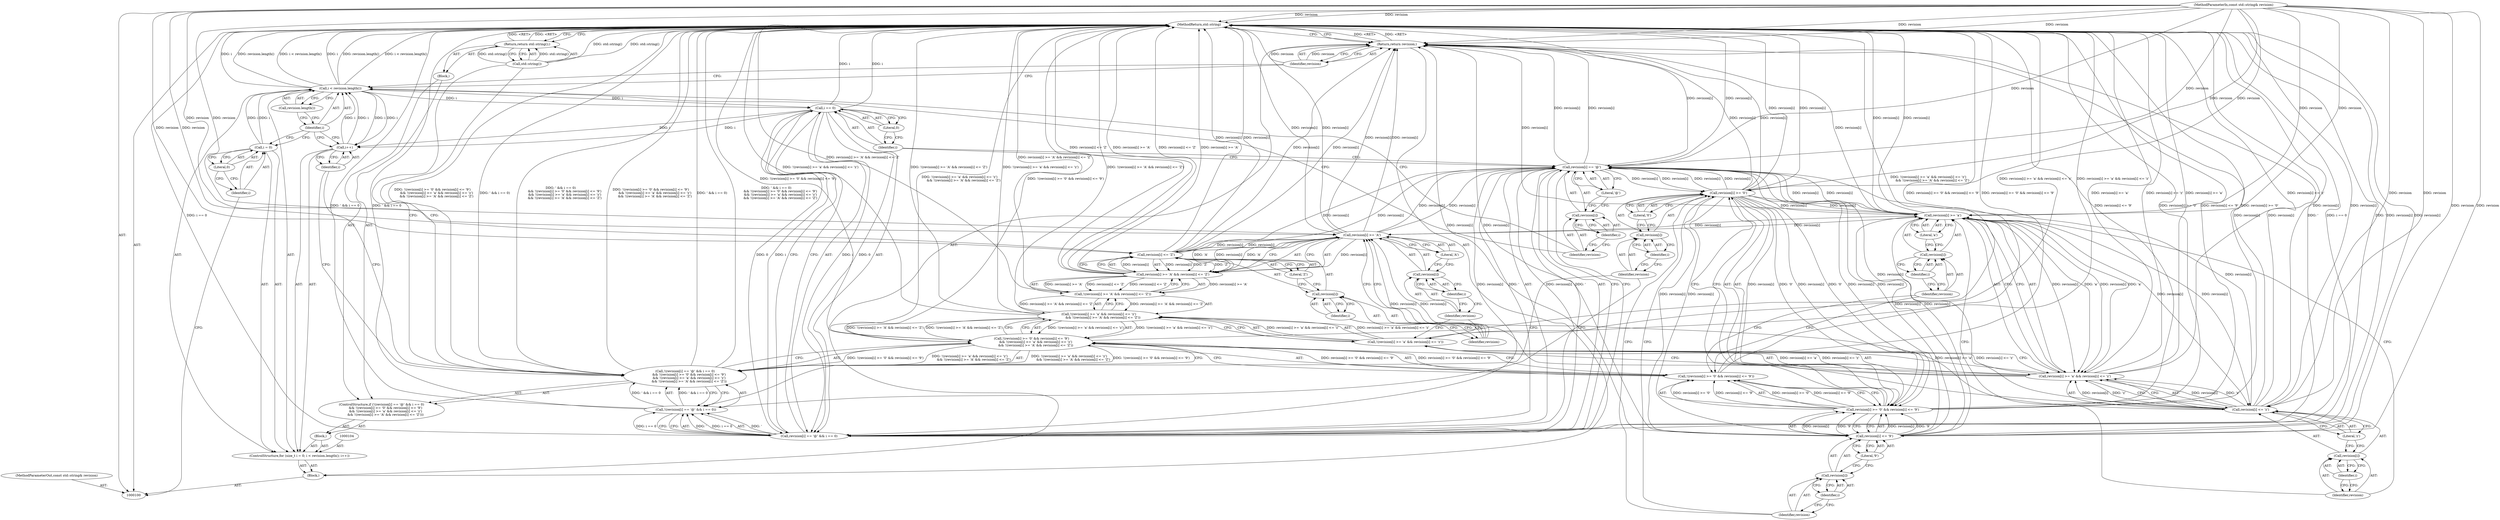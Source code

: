 digraph "1_Chrome_eea3300239f0b53e172a320eb8de59d0bea65f27_12" {
"1000169" [label="(MethodReturn,std::string)"];
"1000101" [label="(MethodParameterIn,const std::string& revision)"];
"1000226" [label="(MethodParameterOut,const std::string& revision)"];
"1000102" [label="(Block,)"];
"1000167" [label="(Return,return revision;)"];
"1000168" [label="(Identifier,revision)"];
"1000105" [label="(Call,i = 0)"];
"1000106" [label="(Identifier,i)"];
"1000107" [label="(Literal,0)"];
"1000103" [label="(ControlStructure,for (size_t i = 0; i < revision.length(); i++))"];
"1000108" [label="(Call,i < revision.length())"];
"1000109" [label="(Identifier,i)"];
"1000110" [label="(Call,revision.length())"];
"1000111" [label="(Call,i++)"];
"1000112" [label="(Identifier,i)"];
"1000113" [label="(Block,)"];
"1000117" [label="(Call,revision[i] == '@' && i == 0)"];
"1000118" [label="(Call,revision[i] == '@')"];
"1000119" [label="(Call,revision[i])"];
"1000120" [label="(Identifier,revision)"];
"1000121" [label="(Identifier,i)"];
"1000122" [label="(Literal,'@')"];
"1000123" [label="(Call,i == 0)"];
"1000124" [label="(Identifier,i)"];
"1000125" [label="(Literal,0)"];
"1000114" [label="(ControlStructure,if (!(revision[i] == '@' && i == 0)\n        && !(revision[i] >= '0' && revision[i] <= '9')\n        && !(revision[i] >= 'a' && revision[i] <= 'z')\n        && !(revision[i] >= 'A' && revision[i] <= 'Z')))"];
"1000115" [label="(Call,!(revision[i] == '@' && i == 0)\n        && !(revision[i] >= '0' && revision[i] <= '9')\n        && !(revision[i] >= 'a' && revision[i] <= 'z')\n        && !(revision[i] >= 'A' && revision[i] <= 'Z'))"];
"1000116" [label="(Call,!(revision[i] == '@' && i == 0))"];
"1000126" [label="(Call,!(revision[i] >= '0' && revision[i] <= '9')\n        && !(revision[i] >= 'a' && revision[i] <= 'z')\n        && !(revision[i] >= 'A' && revision[i] <= 'Z'))"];
"1000127" [label="(Call,!(revision[i] >= '0' && revision[i] <= '9'))"];
"1000128" [label="(Call,revision[i] >= '0' && revision[i] <= '9')"];
"1000129" [label="(Call,revision[i] >= '0')"];
"1000130" [label="(Call,revision[i])"];
"1000131" [label="(Identifier,revision)"];
"1000132" [label="(Identifier,i)"];
"1000133" [label="(Literal,'0')"];
"1000134" [label="(Call,revision[i] <= '9')"];
"1000135" [label="(Call,revision[i])"];
"1000136" [label="(Identifier,revision)"];
"1000137" [label="(Identifier,i)"];
"1000138" [label="(Literal,'9')"];
"1000139" [label="(Call,!(revision[i] >= 'a' && revision[i] <= 'z')\n        && !(revision[i] >= 'A' && revision[i] <= 'Z'))"];
"1000140" [label="(Call,!(revision[i] >= 'a' && revision[i] <= 'z'))"];
"1000141" [label="(Call,revision[i] >= 'a' && revision[i] <= 'z')"];
"1000142" [label="(Call,revision[i] >= 'a')"];
"1000143" [label="(Call,revision[i])"];
"1000144" [label="(Identifier,revision)"];
"1000145" [label="(Identifier,i)"];
"1000146" [label="(Literal,'a')"];
"1000147" [label="(Call,revision[i] <= 'z')"];
"1000148" [label="(Call,revision[i])"];
"1000149" [label="(Identifier,revision)"];
"1000150" [label="(Identifier,i)"];
"1000151" [label="(Literal,'z')"];
"1000152" [label="(Call,!(revision[i] >= 'A' && revision[i] <= 'Z'))"];
"1000153" [label="(Call,revision[i] >= 'A' && revision[i] <= 'Z')"];
"1000154" [label="(Call,revision[i] >= 'A')"];
"1000155" [label="(Call,revision[i])"];
"1000156" [label="(Identifier,revision)"];
"1000157" [label="(Identifier,i)"];
"1000158" [label="(Literal,'A')"];
"1000159" [label="(Call,revision[i] <= 'Z')"];
"1000160" [label="(Call,revision[i])"];
"1000161" [label="(Identifier,revision)"];
"1000162" [label="(Identifier,i)"];
"1000163" [label="(Literal,'Z')"];
"1000164" [label="(Block,)"];
"1000166" [label="(Call,std::string())"];
"1000165" [label="(Return,return std::string();)"];
"1000169" -> "1000100"  [label="AST: "];
"1000169" -> "1000165"  [label="CFG: "];
"1000169" -> "1000167"  [label="CFG: "];
"1000141" -> "1000169"  [label="DDG: revision[i] >= 'a'"];
"1000141" -> "1000169"  [label="DDG: revision[i] <= 'z'"];
"1000108" -> "1000169"  [label="DDG: i < revision.length()"];
"1000108" -> "1000169"  [label="DDG: i"];
"1000108" -> "1000169"  [label="DDG: revision.length()"];
"1000159" -> "1000169"  [label="DDG: revision[i]"];
"1000115" -> "1000169"  [label="DDG: ' && i == 0)\n        && !(revision[i] >= '0' && revision[i] <= '9')\n        && !(revision[i] >= 'a' && revision[i] <= 'z')\n        && !(revision[i] >= 'A' && revision[i] <= 'Z')"];
"1000115" -> "1000169"  [label="DDG: !(revision[i] >= '0' && revision[i] <= '9')\n        && !(revision[i] >= 'a' && revision[i] <= 'z')\n        && !(revision[i] >= 'A' && revision[i] <= 'Z')"];
"1000115" -> "1000169"  [label="DDG: ' && i == 0)"];
"1000147" -> "1000169"  [label="DDG: revision[i]"];
"1000117" -> "1000169"  [label="DDG: '"];
"1000117" -> "1000169"  [label="DDG: i == 0"];
"1000153" -> "1000169"  [label="DDG: revision[i] >= 'A'"];
"1000153" -> "1000169"  [label="DDG: revision[i] <= 'Z'"];
"1000142" -> "1000169"  [label="DDG: revision[i]"];
"1000127" -> "1000169"  [label="DDG: revision[i] >= '0' && revision[i] <= '9'"];
"1000118" -> "1000169"  [label="DDG: revision[i]"];
"1000123" -> "1000169"  [label="DDG: i"];
"1000116" -> "1000169"  [label="DDG: ' && i == 0"];
"1000129" -> "1000169"  [label="DDG: revision[i]"];
"1000140" -> "1000169"  [label="DDG: revision[i] >= 'a' && revision[i] <= 'z'"];
"1000126" -> "1000169"  [label="DDG: !(revision[i] >= 'a' && revision[i] <= 'z')\n        && !(revision[i] >= 'A' && revision[i] <= 'Z')"];
"1000126" -> "1000169"  [label="DDG: !(revision[i] >= '0' && revision[i] <= '9')"];
"1000166" -> "1000169"  [label="DDG: std::string()"];
"1000139" -> "1000169"  [label="DDG: !(revision[i] >= 'a' && revision[i] <= 'z')"];
"1000139" -> "1000169"  [label="DDG: !(revision[i] >= 'A' && revision[i] <= 'Z')"];
"1000128" -> "1000169"  [label="DDG: revision[i] >= '0'"];
"1000128" -> "1000169"  [label="DDG: revision[i] <= '9'"];
"1000154" -> "1000169"  [label="DDG: revision[i]"];
"1000152" -> "1000169"  [label="DDG: revision[i] >= 'A' && revision[i] <= 'Z'"];
"1000134" -> "1000169"  [label="DDG: revision[i]"];
"1000101" -> "1000169"  [label="DDG: revision"];
"1000165" -> "1000169"  [label="DDG: <RET>"];
"1000167" -> "1000169"  [label="DDG: <RET>"];
"1000101" -> "1000100"  [label="AST: "];
"1000101" -> "1000169"  [label="DDG: revision"];
"1000101" -> "1000118"  [label="DDG: revision"];
"1000101" -> "1000129"  [label="DDG: revision"];
"1000101" -> "1000134"  [label="DDG: revision"];
"1000101" -> "1000142"  [label="DDG: revision"];
"1000101" -> "1000147"  [label="DDG: revision"];
"1000101" -> "1000154"  [label="DDG: revision"];
"1000101" -> "1000159"  [label="DDG: revision"];
"1000101" -> "1000167"  [label="DDG: revision"];
"1000226" -> "1000100"  [label="AST: "];
"1000102" -> "1000100"  [label="AST: "];
"1000103" -> "1000102"  [label="AST: "];
"1000167" -> "1000102"  [label="AST: "];
"1000167" -> "1000102"  [label="AST: "];
"1000167" -> "1000168"  [label="CFG: "];
"1000168" -> "1000167"  [label="AST: "];
"1000169" -> "1000167"  [label="CFG: "];
"1000167" -> "1000169"  [label="DDG: <RET>"];
"1000168" -> "1000167"  [label="DDG: revision"];
"1000129" -> "1000167"  [label="DDG: revision[i]"];
"1000159" -> "1000167"  [label="DDG: revision[i]"];
"1000154" -> "1000167"  [label="DDG: revision[i]"];
"1000147" -> "1000167"  [label="DDG: revision[i]"];
"1000142" -> "1000167"  [label="DDG: revision[i]"];
"1000118" -> "1000167"  [label="DDG: revision[i]"];
"1000134" -> "1000167"  [label="DDG: revision[i]"];
"1000101" -> "1000167"  [label="DDG: revision"];
"1000168" -> "1000167"  [label="AST: "];
"1000168" -> "1000108"  [label="CFG: "];
"1000167" -> "1000168"  [label="CFG: "];
"1000168" -> "1000167"  [label="DDG: revision"];
"1000105" -> "1000103"  [label="AST: "];
"1000105" -> "1000107"  [label="CFG: "];
"1000106" -> "1000105"  [label="AST: "];
"1000107" -> "1000105"  [label="AST: "];
"1000109" -> "1000105"  [label="CFG: "];
"1000105" -> "1000108"  [label="DDG: i"];
"1000106" -> "1000105"  [label="AST: "];
"1000106" -> "1000100"  [label="CFG: "];
"1000107" -> "1000106"  [label="CFG: "];
"1000107" -> "1000105"  [label="AST: "];
"1000107" -> "1000106"  [label="CFG: "];
"1000105" -> "1000107"  [label="CFG: "];
"1000103" -> "1000102"  [label="AST: "];
"1000104" -> "1000103"  [label="AST: "];
"1000105" -> "1000103"  [label="AST: "];
"1000108" -> "1000103"  [label="AST: "];
"1000111" -> "1000103"  [label="AST: "];
"1000113" -> "1000103"  [label="AST: "];
"1000108" -> "1000103"  [label="AST: "];
"1000108" -> "1000110"  [label="CFG: "];
"1000109" -> "1000108"  [label="AST: "];
"1000110" -> "1000108"  [label="AST: "];
"1000120" -> "1000108"  [label="CFG: "];
"1000168" -> "1000108"  [label="CFG: "];
"1000108" -> "1000169"  [label="DDG: i < revision.length()"];
"1000108" -> "1000169"  [label="DDG: i"];
"1000108" -> "1000169"  [label="DDG: revision.length()"];
"1000111" -> "1000108"  [label="DDG: i"];
"1000105" -> "1000108"  [label="DDG: i"];
"1000108" -> "1000111"  [label="DDG: i"];
"1000108" -> "1000123"  [label="DDG: i"];
"1000109" -> "1000108"  [label="AST: "];
"1000109" -> "1000105"  [label="CFG: "];
"1000109" -> "1000111"  [label="CFG: "];
"1000110" -> "1000109"  [label="CFG: "];
"1000110" -> "1000108"  [label="AST: "];
"1000110" -> "1000109"  [label="CFG: "];
"1000108" -> "1000110"  [label="CFG: "];
"1000111" -> "1000103"  [label="AST: "];
"1000111" -> "1000112"  [label="CFG: "];
"1000112" -> "1000111"  [label="AST: "];
"1000109" -> "1000111"  [label="CFG: "];
"1000111" -> "1000108"  [label="DDG: i"];
"1000108" -> "1000111"  [label="DDG: i"];
"1000123" -> "1000111"  [label="DDG: i"];
"1000112" -> "1000111"  [label="AST: "];
"1000112" -> "1000115"  [label="CFG: "];
"1000111" -> "1000112"  [label="CFG: "];
"1000113" -> "1000103"  [label="AST: "];
"1000114" -> "1000113"  [label="AST: "];
"1000117" -> "1000116"  [label="AST: "];
"1000117" -> "1000118"  [label="CFG: "];
"1000117" -> "1000123"  [label="CFG: "];
"1000118" -> "1000117"  [label="AST: "];
"1000123" -> "1000117"  [label="AST: "];
"1000116" -> "1000117"  [label="CFG: "];
"1000117" -> "1000169"  [label="DDG: '"];
"1000117" -> "1000169"  [label="DDG: i == 0"];
"1000117" -> "1000116"  [label="DDG: '"];
"1000117" -> "1000116"  [label="DDG: i == 0"];
"1000118" -> "1000117"  [label="DDG: revision[i]"];
"1000118" -> "1000117"  [label="DDG: '"];
"1000123" -> "1000117"  [label="DDG: i"];
"1000123" -> "1000117"  [label="DDG: 0"];
"1000118" -> "1000117"  [label="AST: "];
"1000118" -> "1000122"  [label="CFG: "];
"1000119" -> "1000118"  [label="AST: "];
"1000122" -> "1000118"  [label="AST: "];
"1000124" -> "1000118"  [label="CFG: "];
"1000117" -> "1000118"  [label="CFG: "];
"1000118" -> "1000169"  [label="DDG: revision[i]"];
"1000118" -> "1000117"  [label="DDG: revision[i]"];
"1000118" -> "1000117"  [label="DDG: '"];
"1000129" -> "1000118"  [label="DDG: revision[i]"];
"1000159" -> "1000118"  [label="DDG: revision[i]"];
"1000154" -> "1000118"  [label="DDG: revision[i]"];
"1000147" -> "1000118"  [label="DDG: revision[i]"];
"1000142" -> "1000118"  [label="DDG: revision[i]"];
"1000134" -> "1000118"  [label="DDG: revision[i]"];
"1000101" -> "1000118"  [label="DDG: revision"];
"1000118" -> "1000129"  [label="DDG: revision[i]"];
"1000118" -> "1000167"  [label="DDG: revision[i]"];
"1000119" -> "1000118"  [label="AST: "];
"1000119" -> "1000121"  [label="CFG: "];
"1000120" -> "1000119"  [label="AST: "];
"1000121" -> "1000119"  [label="AST: "];
"1000122" -> "1000119"  [label="CFG: "];
"1000120" -> "1000119"  [label="AST: "];
"1000120" -> "1000108"  [label="CFG: "];
"1000121" -> "1000120"  [label="CFG: "];
"1000121" -> "1000119"  [label="AST: "];
"1000121" -> "1000120"  [label="CFG: "];
"1000119" -> "1000121"  [label="CFG: "];
"1000122" -> "1000118"  [label="AST: "];
"1000122" -> "1000119"  [label="CFG: "];
"1000118" -> "1000122"  [label="CFG: "];
"1000123" -> "1000117"  [label="AST: "];
"1000123" -> "1000125"  [label="CFG: "];
"1000124" -> "1000123"  [label="AST: "];
"1000125" -> "1000123"  [label="AST: "];
"1000117" -> "1000123"  [label="CFG: "];
"1000123" -> "1000169"  [label="DDG: i"];
"1000123" -> "1000111"  [label="DDG: i"];
"1000123" -> "1000117"  [label="DDG: i"];
"1000123" -> "1000117"  [label="DDG: 0"];
"1000108" -> "1000123"  [label="DDG: i"];
"1000124" -> "1000123"  [label="AST: "];
"1000124" -> "1000118"  [label="CFG: "];
"1000125" -> "1000124"  [label="CFG: "];
"1000125" -> "1000123"  [label="AST: "];
"1000125" -> "1000124"  [label="CFG: "];
"1000123" -> "1000125"  [label="CFG: "];
"1000114" -> "1000113"  [label="AST: "];
"1000115" -> "1000114"  [label="AST: "];
"1000164" -> "1000114"  [label="AST: "];
"1000115" -> "1000114"  [label="AST: "];
"1000115" -> "1000116"  [label="CFG: "];
"1000115" -> "1000126"  [label="CFG: "];
"1000116" -> "1000115"  [label="AST: "];
"1000126" -> "1000115"  [label="AST: "];
"1000166" -> "1000115"  [label="CFG: "];
"1000112" -> "1000115"  [label="CFG: "];
"1000115" -> "1000169"  [label="DDG: ' && i == 0)\n        && !(revision[i] >= '0' && revision[i] <= '9')\n        && !(revision[i] >= 'a' && revision[i] <= 'z')\n        && !(revision[i] >= 'A' && revision[i] <= 'Z')"];
"1000115" -> "1000169"  [label="DDG: !(revision[i] >= '0' && revision[i] <= '9')\n        && !(revision[i] >= 'a' && revision[i] <= 'z')\n        && !(revision[i] >= 'A' && revision[i] <= 'Z')"];
"1000115" -> "1000169"  [label="DDG: ' && i == 0)"];
"1000116" -> "1000115"  [label="DDG: ' && i == 0"];
"1000126" -> "1000115"  [label="DDG: !(revision[i] >= '0' && revision[i] <= '9')"];
"1000126" -> "1000115"  [label="DDG: !(revision[i] >= 'a' && revision[i] <= 'z')\n        && !(revision[i] >= 'A' && revision[i] <= 'Z')"];
"1000116" -> "1000115"  [label="AST: "];
"1000116" -> "1000117"  [label="CFG: "];
"1000117" -> "1000116"  [label="AST: "];
"1000131" -> "1000116"  [label="CFG: "];
"1000115" -> "1000116"  [label="CFG: "];
"1000116" -> "1000169"  [label="DDG: ' && i == 0"];
"1000116" -> "1000115"  [label="DDG: ' && i == 0"];
"1000117" -> "1000116"  [label="DDG: '"];
"1000117" -> "1000116"  [label="DDG: i == 0"];
"1000126" -> "1000115"  [label="AST: "];
"1000126" -> "1000127"  [label="CFG: "];
"1000126" -> "1000139"  [label="CFG: "];
"1000127" -> "1000126"  [label="AST: "];
"1000139" -> "1000126"  [label="AST: "];
"1000115" -> "1000126"  [label="CFG: "];
"1000126" -> "1000169"  [label="DDG: !(revision[i] >= 'a' && revision[i] <= 'z')\n        && !(revision[i] >= 'A' && revision[i] <= 'Z')"];
"1000126" -> "1000169"  [label="DDG: !(revision[i] >= '0' && revision[i] <= '9')"];
"1000126" -> "1000115"  [label="DDG: !(revision[i] >= '0' && revision[i] <= '9')"];
"1000126" -> "1000115"  [label="DDG: !(revision[i] >= 'a' && revision[i] <= 'z')\n        && !(revision[i] >= 'A' && revision[i] <= 'Z')"];
"1000127" -> "1000126"  [label="DDG: revision[i] >= '0' && revision[i] <= '9'"];
"1000139" -> "1000126"  [label="DDG: !(revision[i] >= 'a' && revision[i] <= 'z')"];
"1000139" -> "1000126"  [label="DDG: !(revision[i] >= 'A' && revision[i] <= 'Z')"];
"1000127" -> "1000126"  [label="AST: "];
"1000127" -> "1000128"  [label="CFG: "];
"1000128" -> "1000127"  [label="AST: "];
"1000144" -> "1000127"  [label="CFG: "];
"1000126" -> "1000127"  [label="CFG: "];
"1000127" -> "1000169"  [label="DDG: revision[i] >= '0' && revision[i] <= '9'"];
"1000127" -> "1000126"  [label="DDG: revision[i] >= '0' && revision[i] <= '9'"];
"1000128" -> "1000127"  [label="DDG: revision[i] >= '0'"];
"1000128" -> "1000127"  [label="DDG: revision[i] <= '9'"];
"1000128" -> "1000127"  [label="AST: "];
"1000128" -> "1000129"  [label="CFG: "];
"1000128" -> "1000134"  [label="CFG: "];
"1000129" -> "1000128"  [label="AST: "];
"1000134" -> "1000128"  [label="AST: "];
"1000127" -> "1000128"  [label="CFG: "];
"1000128" -> "1000169"  [label="DDG: revision[i] >= '0'"];
"1000128" -> "1000169"  [label="DDG: revision[i] <= '9'"];
"1000128" -> "1000127"  [label="DDG: revision[i] >= '0'"];
"1000128" -> "1000127"  [label="DDG: revision[i] <= '9'"];
"1000129" -> "1000128"  [label="DDG: revision[i]"];
"1000129" -> "1000128"  [label="DDG: '0'"];
"1000134" -> "1000128"  [label="DDG: revision[i]"];
"1000134" -> "1000128"  [label="DDG: '9'"];
"1000129" -> "1000128"  [label="AST: "];
"1000129" -> "1000133"  [label="CFG: "];
"1000130" -> "1000129"  [label="AST: "];
"1000133" -> "1000129"  [label="AST: "];
"1000136" -> "1000129"  [label="CFG: "];
"1000128" -> "1000129"  [label="CFG: "];
"1000129" -> "1000169"  [label="DDG: revision[i]"];
"1000129" -> "1000118"  [label="DDG: revision[i]"];
"1000129" -> "1000128"  [label="DDG: revision[i]"];
"1000129" -> "1000128"  [label="DDG: '0'"];
"1000118" -> "1000129"  [label="DDG: revision[i]"];
"1000101" -> "1000129"  [label="DDG: revision"];
"1000129" -> "1000134"  [label="DDG: revision[i]"];
"1000129" -> "1000142"  [label="DDG: revision[i]"];
"1000129" -> "1000167"  [label="DDG: revision[i]"];
"1000130" -> "1000129"  [label="AST: "];
"1000130" -> "1000132"  [label="CFG: "];
"1000131" -> "1000130"  [label="AST: "];
"1000132" -> "1000130"  [label="AST: "];
"1000133" -> "1000130"  [label="CFG: "];
"1000131" -> "1000130"  [label="AST: "];
"1000131" -> "1000116"  [label="CFG: "];
"1000132" -> "1000131"  [label="CFG: "];
"1000132" -> "1000130"  [label="AST: "];
"1000132" -> "1000131"  [label="CFG: "];
"1000130" -> "1000132"  [label="CFG: "];
"1000133" -> "1000129"  [label="AST: "];
"1000133" -> "1000130"  [label="CFG: "];
"1000129" -> "1000133"  [label="CFG: "];
"1000134" -> "1000128"  [label="AST: "];
"1000134" -> "1000138"  [label="CFG: "];
"1000135" -> "1000134"  [label="AST: "];
"1000138" -> "1000134"  [label="AST: "];
"1000128" -> "1000134"  [label="CFG: "];
"1000134" -> "1000169"  [label="DDG: revision[i]"];
"1000134" -> "1000118"  [label="DDG: revision[i]"];
"1000134" -> "1000128"  [label="DDG: revision[i]"];
"1000134" -> "1000128"  [label="DDG: '9'"];
"1000129" -> "1000134"  [label="DDG: revision[i]"];
"1000101" -> "1000134"  [label="DDG: revision"];
"1000134" -> "1000142"  [label="DDG: revision[i]"];
"1000134" -> "1000167"  [label="DDG: revision[i]"];
"1000135" -> "1000134"  [label="AST: "];
"1000135" -> "1000137"  [label="CFG: "];
"1000136" -> "1000135"  [label="AST: "];
"1000137" -> "1000135"  [label="AST: "];
"1000138" -> "1000135"  [label="CFG: "];
"1000136" -> "1000135"  [label="AST: "];
"1000136" -> "1000129"  [label="CFG: "];
"1000137" -> "1000136"  [label="CFG: "];
"1000137" -> "1000135"  [label="AST: "];
"1000137" -> "1000136"  [label="CFG: "];
"1000135" -> "1000137"  [label="CFG: "];
"1000138" -> "1000134"  [label="AST: "];
"1000138" -> "1000135"  [label="CFG: "];
"1000134" -> "1000138"  [label="CFG: "];
"1000139" -> "1000126"  [label="AST: "];
"1000139" -> "1000140"  [label="CFG: "];
"1000139" -> "1000152"  [label="CFG: "];
"1000140" -> "1000139"  [label="AST: "];
"1000152" -> "1000139"  [label="AST: "];
"1000126" -> "1000139"  [label="CFG: "];
"1000139" -> "1000169"  [label="DDG: !(revision[i] >= 'a' && revision[i] <= 'z')"];
"1000139" -> "1000169"  [label="DDG: !(revision[i] >= 'A' && revision[i] <= 'Z')"];
"1000139" -> "1000126"  [label="DDG: !(revision[i] >= 'a' && revision[i] <= 'z')"];
"1000139" -> "1000126"  [label="DDG: !(revision[i] >= 'A' && revision[i] <= 'Z')"];
"1000140" -> "1000139"  [label="DDG: revision[i] >= 'a' && revision[i] <= 'z'"];
"1000152" -> "1000139"  [label="DDG: revision[i] >= 'A' && revision[i] <= 'Z'"];
"1000140" -> "1000139"  [label="AST: "];
"1000140" -> "1000141"  [label="CFG: "];
"1000141" -> "1000140"  [label="AST: "];
"1000156" -> "1000140"  [label="CFG: "];
"1000139" -> "1000140"  [label="CFG: "];
"1000140" -> "1000169"  [label="DDG: revision[i] >= 'a' && revision[i] <= 'z'"];
"1000140" -> "1000139"  [label="DDG: revision[i] >= 'a' && revision[i] <= 'z'"];
"1000141" -> "1000140"  [label="DDG: revision[i] >= 'a'"];
"1000141" -> "1000140"  [label="DDG: revision[i] <= 'z'"];
"1000141" -> "1000140"  [label="AST: "];
"1000141" -> "1000142"  [label="CFG: "];
"1000141" -> "1000147"  [label="CFG: "];
"1000142" -> "1000141"  [label="AST: "];
"1000147" -> "1000141"  [label="AST: "];
"1000140" -> "1000141"  [label="CFG: "];
"1000141" -> "1000169"  [label="DDG: revision[i] >= 'a'"];
"1000141" -> "1000169"  [label="DDG: revision[i] <= 'z'"];
"1000141" -> "1000140"  [label="DDG: revision[i] >= 'a'"];
"1000141" -> "1000140"  [label="DDG: revision[i] <= 'z'"];
"1000142" -> "1000141"  [label="DDG: revision[i]"];
"1000142" -> "1000141"  [label="DDG: 'a'"];
"1000147" -> "1000141"  [label="DDG: revision[i]"];
"1000147" -> "1000141"  [label="DDG: 'z'"];
"1000142" -> "1000141"  [label="AST: "];
"1000142" -> "1000146"  [label="CFG: "];
"1000143" -> "1000142"  [label="AST: "];
"1000146" -> "1000142"  [label="AST: "];
"1000149" -> "1000142"  [label="CFG: "];
"1000141" -> "1000142"  [label="CFG: "];
"1000142" -> "1000169"  [label="DDG: revision[i]"];
"1000142" -> "1000118"  [label="DDG: revision[i]"];
"1000142" -> "1000141"  [label="DDG: revision[i]"];
"1000142" -> "1000141"  [label="DDG: 'a'"];
"1000129" -> "1000142"  [label="DDG: revision[i]"];
"1000134" -> "1000142"  [label="DDG: revision[i]"];
"1000101" -> "1000142"  [label="DDG: revision"];
"1000142" -> "1000147"  [label="DDG: revision[i]"];
"1000142" -> "1000154"  [label="DDG: revision[i]"];
"1000142" -> "1000167"  [label="DDG: revision[i]"];
"1000143" -> "1000142"  [label="AST: "];
"1000143" -> "1000145"  [label="CFG: "];
"1000144" -> "1000143"  [label="AST: "];
"1000145" -> "1000143"  [label="AST: "];
"1000146" -> "1000143"  [label="CFG: "];
"1000144" -> "1000143"  [label="AST: "];
"1000144" -> "1000127"  [label="CFG: "];
"1000145" -> "1000144"  [label="CFG: "];
"1000145" -> "1000143"  [label="AST: "];
"1000145" -> "1000144"  [label="CFG: "];
"1000143" -> "1000145"  [label="CFG: "];
"1000146" -> "1000142"  [label="AST: "];
"1000146" -> "1000143"  [label="CFG: "];
"1000142" -> "1000146"  [label="CFG: "];
"1000147" -> "1000141"  [label="AST: "];
"1000147" -> "1000151"  [label="CFG: "];
"1000148" -> "1000147"  [label="AST: "];
"1000151" -> "1000147"  [label="AST: "];
"1000141" -> "1000147"  [label="CFG: "];
"1000147" -> "1000169"  [label="DDG: revision[i]"];
"1000147" -> "1000118"  [label="DDG: revision[i]"];
"1000147" -> "1000141"  [label="DDG: revision[i]"];
"1000147" -> "1000141"  [label="DDG: 'z'"];
"1000142" -> "1000147"  [label="DDG: revision[i]"];
"1000101" -> "1000147"  [label="DDG: revision"];
"1000147" -> "1000154"  [label="DDG: revision[i]"];
"1000147" -> "1000167"  [label="DDG: revision[i]"];
"1000148" -> "1000147"  [label="AST: "];
"1000148" -> "1000150"  [label="CFG: "];
"1000149" -> "1000148"  [label="AST: "];
"1000150" -> "1000148"  [label="AST: "];
"1000151" -> "1000148"  [label="CFG: "];
"1000149" -> "1000148"  [label="AST: "];
"1000149" -> "1000142"  [label="CFG: "];
"1000150" -> "1000149"  [label="CFG: "];
"1000150" -> "1000148"  [label="AST: "];
"1000150" -> "1000149"  [label="CFG: "];
"1000148" -> "1000150"  [label="CFG: "];
"1000151" -> "1000147"  [label="AST: "];
"1000151" -> "1000148"  [label="CFG: "];
"1000147" -> "1000151"  [label="CFG: "];
"1000152" -> "1000139"  [label="AST: "];
"1000152" -> "1000153"  [label="CFG: "];
"1000153" -> "1000152"  [label="AST: "];
"1000139" -> "1000152"  [label="CFG: "];
"1000152" -> "1000169"  [label="DDG: revision[i] >= 'A' && revision[i] <= 'Z'"];
"1000152" -> "1000139"  [label="DDG: revision[i] >= 'A' && revision[i] <= 'Z'"];
"1000153" -> "1000152"  [label="DDG: revision[i] >= 'A'"];
"1000153" -> "1000152"  [label="DDG: revision[i] <= 'Z'"];
"1000153" -> "1000152"  [label="AST: "];
"1000153" -> "1000154"  [label="CFG: "];
"1000153" -> "1000159"  [label="CFG: "];
"1000154" -> "1000153"  [label="AST: "];
"1000159" -> "1000153"  [label="AST: "];
"1000152" -> "1000153"  [label="CFG: "];
"1000153" -> "1000169"  [label="DDG: revision[i] >= 'A'"];
"1000153" -> "1000169"  [label="DDG: revision[i] <= 'Z'"];
"1000153" -> "1000152"  [label="DDG: revision[i] >= 'A'"];
"1000153" -> "1000152"  [label="DDG: revision[i] <= 'Z'"];
"1000154" -> "1000153"  [label="DDG: revision[i]"];
"1000154" -> "1000153"  [label="DDG: 'A'"];
"1000159" -> "1000153"  [label="DDG: revision[i]"];
"1000159" -> "1000153"  [label="DDG: 'Z'"];
"1000154" -> "1000153"  [label="AST: "];
"1000154" -> "1000158"  [label="CFG: "];
"1000155" -> "1000154"  [label="AST: "];
"1000158" -> "1000154"  [label="AST: "];
"1000161" -> "1000154"  [label="CFG: "];
"1000153" -> "1000154"  [label="CFG: "];
"1000154" -> "1000169"  [label="DDG: revision[i]"];
"1000154" -> "1000118"  [label="DDG: revision[i]"];
"1000154" -> "1000153"  [label="DDG: revision[i]"];
"1000154" -> "1000153"  [label="DDG: 'A'"];
"1000147" -> "1000154"  [label="DDG: revision[i]"];
"1000142" -> "1000154"  [label="DDG: revision[i]"];
"1000101" -> "1000154"  [label="DDG: revision"];
"1000154" -> "1000159"  [label="DDG: revision[i]"];
"1000154" -> "1000167"  [label="DDG: revision[i]"];
"1000155" -> "1000154"  [label="AST: "];
"1000155" -> "1000157"  [label="CFG: "];
"1000156" -> "1000155"  [label="AST: "];
"1000157" -> "1000155"  [label="AST: "];
"1000158" -> "1000155"  [label="CFG: "];
"1000156" -> "1000155"  [label="AST: "];
"1000156" -> "1000140"  [label="CFG: "];
"1000157" -> "1000156"  [label="CFG: "];
"1000157" -> "1000155"  [label="AST: "];
"1000157" -> "1000156"  [label="CFG: "];
"1000155" -> "1000157"  [label="CFG: "];
"1000158" -> "1000154"  [label="AST: "];
"1000158" -> "1000155"  [label="CFG: "];
"1000154" -> "1000158"  [label="CFG: "];
"1000159" -> "1000153"  [label="AST: "];
"1000159" -> "1000163"  [label="CFG: "];
"1000160" -> "1000159"  [label="AST: "];
"1000163" -> "1000159"  [label="AST: "];
"1000153" -> "1000159"  [label="CFG: "];
"1000159" -> "1000169"  [label="DDG: revision[i]"];
"1000159" -> "1000118"  [label="DDG: revision[i]"];
"1000159" -> "1000153"  [label="DDG: revision[i]"];
"1000159" -> "1000153"  [label="DDG: 'Z'"];
"1000154" -> "1000159"  [label="DDG: revision[i]"];
"1000101" -> "1000159"  [label="DDG: revision"];
"1000159" -> "1000167"  [label="DDG: revision[i]"];
"1000160" -> "1000159"  [label="AST: "];
"1000160" -> "1000162"  [label="CFG: "];
"1000161" -> "1000160"  [label="AST: "];
"1000162" -> "1000160"  [label="AST: "];
"1000163" -> "1000160"  [label="CFG: "];
"1000161" -> "1000160"  [label="AST: "];
"1000161" -> "1000154"  [label="CFG: "];
"1000162" -> "1000161"  [label="CFG: "];
"1000162" -> "1000160"  [label="AST: "];
"1000162" -> "1000161"  [label="CFG: "];
"1000160" -> "1000162"  [label="CFG: "];
"1000163" -> "1000159"  [label="AST: "];
"1000163" -> "1000160"  [label="CFG: "];
"1000159" -> "1000163"  [label="CFG: "];
"1000164" -> "1000114"  [label="AST: "];
"1000165" -> "1000164"  [label="AST: "];
"1000166" -> "1000165"  [label="AST: "];
"1000166" -> "1000115"  [label="CFG: "];
"1000165" -> "1000166"  [label="CFG: "];
"1000166" -> "1000169"  [label="DDG: std::string()"];
"1000166" -> "1000165"  [label="DDG: std::string()"];
"1000165" -> "1000164"  [label="AST: "];
"1000165" -> "1000166"  [label="CFG: "];
"1000166" -> "1000165"  [label="AST: "];
"1000169" -> "1000165"  [label="CFG: "];
"1000165" -> "1000169"  [label="DDG: <RET>"];
"1000166" -> "1000165"  [label="DDG: std::string()"];
}
